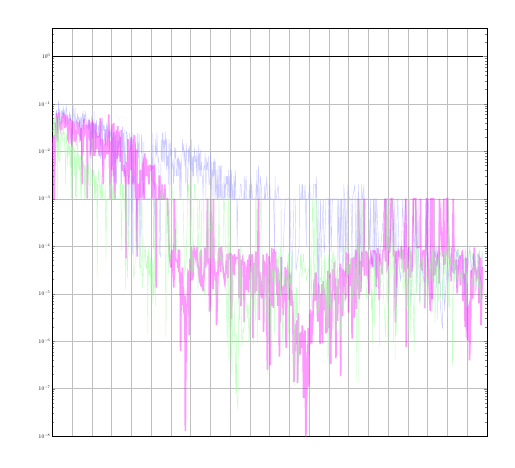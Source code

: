 % This file was created by matlab2tikz v0.3.3.
% Copyright (c) 2008--2013, Nico Schlmer <nico.schloemer@gmail.com>
% All rights reserved.
% 
% The latest updates can be retrieved from
%   http://www.mathworks.com/matlabcentral/fileexchange/22022-matlab2tikz
% where you can also make suggestions and rate matlab2tikz.
% 
% 
% 

% defining custom colors
\definecolor{mycolor1}{rgb}{1,0,1}

\begin{tikzpicture}[scale=0.2]

\begin{axis}[%
width=10.867in,
height=10.206in,
scale only axis,
xmin=0,
xmax=1100,
xmajorgrids,
xmajorticks=false,
ymode=log,
ymin=1e-08,
ymax=4,
% yminorticks=true,
ymajorgrids,
% yminorgrids,
% title={$\text{N = 33}^\text{2}\text{ , p = 1}$}
]
\addplot [
color=black,
solid,thick,
forget plot
]
table[row sep=crcr]{
1 1.0\\
2 1.0\\
3 1.0\\
4 1\\
5 1.0\\
6 1\\
7 1\\
8 1\\
9 1\\
10 1\\
11 1.0\\
12 1.0\\
13 1.0\\
14 1.0\\
15 1.0\\
16 1\\
17 1.0\\
18 1\\
19 1\\
20 1\\
21 1\\
22 1.0\\
23 1\\
24 1\\
25 1.0\\
26 1.0\\
27 1\\
28 1\\
29 1.0\\
30 1\\
31 1.0\\
32 1.0\\
33 1.0\\
34 1\\
35 1\\
36 1.0\\
37 1.0\\
38 1.0\\
39 1.0\\
40 1.0\\
41 1\\
42 1.0\\
43 1.0\\
44 1\\
45 1\\
46 1.0\\
47 1.0\\
48 1\\
49 1\\
50 1.0\\
51 1.0\\
52 1.0\\
53 1\\
54 1\\
55 1.0\\
56 1.0\\
57 1\\
58 1\\
59 1\\
60 1.0\\
61 1.0\\
62 1\\
63 1.0\\
64 1.0\\
65 1\\
66 1.0\\
67 1\\
68 1.0\\
69 1\\
70 1.0\\
71 1.0\\
72 1.0\\
73 1.0\\
74 1\\
75 1\\
76 1.0\\
77 1\\
78 1\\
79 1\\
80 1.0\\
81 1\\
82 1\\
83 1\\
84 1\\
85 1.0\\
86 1.0\\
87 1\\
88 1.0\\
89 1.0\\
90 1.0\\
91 1\\
92 1.0\\
93 1.0\\
94 1\\
95 1.0\\
96 1\\
97 1\\
98 1\\
99 1.0\\
100 1\\
101 1.0\\
102 1\\
103 1.0\\
104 1.0\\
105 1\\
106 1.0\\
107 1.0\\
108 1\\
109 1.0\\
110 1.0\\
111 1.0\\
112 1.0\\
113 1.0\\
114 1.0\\
115 1.0\\
116 1.0\\
117 1\\
118 1.0\\
119 1.0\\
120 1.0\\
121 1\\
122 1\\
123 1\\
124 1.0\\
125 1.0\\
126 1.0\\
127 1.0\\
128 1.0\\
129 1\\
130 1.0\\
131 1.0\\
132 1.0\\
133 1.0\\
134 1.0\\
135 1.0\\
136 1.0\\
137 1\\
138 1.0\\
139 1\\
140 1.0\\
141 1\\
142 1.0\\
143 1.0\\
144 1.0\\
145 1.0\\
146 1\\
147 1.0\\
148 1.0\\
149 1.0\\
150 1.0\\
151 1\\
152 1.0\\
153 1.0\\
154 1\\
155 1.0\\
156 1.0\\
157 1\\
158 1.0\\
159 1.0\\
160 1\\
161 1.0\\
162 1.0\\
163 1\\
164 1.0\\
165 1.0\\
166 1.0\\
167 1.0\\
168 1.0\\
169 1.0\\
170 1.0\\
171 1.0\\
172 1\\
173 1.0\\
174 1.0\\
175 1\\
176 1\\
177 1.0\\
178 1.0\\
179 1\\
180 1.0\\
181 1.0\\
182 1\\
183 1.0\\
184 1.0\\
185 1.0\\
186 1.0\\
187 1.0\\
188 1\\
189 1\\
190 1.0\\
191 1.0\\
192 1\\
193 1\\
194 1\\
195 1.0\\
196 1\\
197 1.0\\
198 1\\
199 1\\
200 1\\
201 1.0\\
202 1\\
203 1.0\\
204 1\\
205 1\\
206 1.0\\
207 1\\
208 1.0\\
209 1.0\\
210 1.0\\
211 1.0\\
212 1.0\\
213 1\\
214 1.0\\
215 1.0\\
216 1\\
217 1\\
218 1.0\\
219 1.0\\
220 1.0\\
221 1.0\\
222 1.0\\
223 1.0\\
224 1.0\\
225 1.0\\
226 1.0\\
227 1.0\\
228 1\\
229 1.0\\
230 1.0\\
231 1.0\\
232 1.0\\
233 1.0\\
234 1.0\\
235 1.0\\
236 1.0\\
237 1.0\\
238 1\\
239 1.0\\
240 1.0\\
241 1\\
242 1.0\\
243 1.0\\
244 1\\
245 1.0\\
246 1\\
247 1.0\\
248 1\\
249 1.0\\
250 1\\
251 1\\
252 1.0\\
253 1.0\\
254 1.0\\
255 1.0\\
256 1.0\\
257 1\\
258 1\\
259 1.0\\
260 1.0\\
261 1.0\\
262 1.0\\
263 1.0\\
264 1.0\\
265 1\\
266 1.0\\
267 1.0\\
268 1.0\\
269 1\\
270 1.0\\
271 1\\
272 1.0\\
273 1.0\\
274 1\\
275 1.0\\
276 1.0\\
277 1.0\\
278 1.0\\
279 1.0\\
280 1.0\\
281 1.0\\
282 1\\
283 1\\
284 1.0\\
285 1.0\\
286 1.0\\
287 1.0\\
288 1\\
289 1.0\\
290 1.0\\
291 1.0\\
292 1.0\\
293 1.0\\
294 1.0\\
295 1.0\\
296 1.0\\
297 1.0\\
298 1.0\\
299 1.0\\
300 1\\
301 1.0\\
302 1\\
303 1.0\\
304 1\\
305 1.0\\
306 1.0\\
307 1\\
308 1.0\\
309 1\\
310 1\\
311 1.0\\
312 1\\
313 1\\
314 1\\
315 1.0\\
316 1.0\\
317 1.0\\
318 1.0\\
319 1.0\\
320 1.0\\
321 1.0\\
322 1.0\\
323 1.0\\
324 1.0\\
325 1\\
326 1\\
327 1.0\\
328 1.0\\
329 1.0\\
330 1\\
331 1.0\\
332 1.0\\
333 1.0\\
334 1.0\\
335 1.0\\
336 1.0\\
337 1.0\\
338 1\\
339 1.0\\
340 1.0\\
341 1.0\\
342 1.0\\
343 1.0\\
344 1.0\\
345 1\\
346 1.0\\
347 1.0\\
348 1\\
349 1.0\\
350 1.0\\
351 1\\
352 1.0\\
353 1.0\\
354 1.0\\
355 1.0\\
356 1.0\\
357 1.0\\
358 1.0\\
359 1.0\\
360 1\\
361 1.0\\
362 1.0\\
363 1.0\\
364 1.0\\
365 1.0\\
366 1.0\\
367 1.0\\
368 1\\
369 1.0\\
370 1\\
371 1.0\\
372 1\\
373 1\\
374 1.0\\
375 1\\
376 1.0\\
377 1.0\\
378 1\\
379 1.0\\
380 1.0\\
381 1.0\\
382 1\\
383 1\\
384 1.0\\
385 1.0\\
386 1.0\\
387 1.0\\
388 1.0\\
389 1.0\\
390 1\\
391 1\\
392 1.0\\
393 1.0\\
394 1.0\\
395 1.0\\
396 1\\
397 1.0\\
398 1.0\\
399 1.0\\
400 1\\
401 1\\
402 1.0\\
403 1\\
404 1.0\\
405 1\\
406 1.0\\
407 1.0\\
408 1.0\\
409 1.0\\
410 1\\
411 1.0\\
412 1\\
413 1.0\\
414 1.0\\
415 1.0\\
416 1.0\\
417 1.0\\
418 1.0\\
419 1\\
420 1\\
421 1\\
422 1.0\\
423 1.0\\
424 1.0\\
425 1.0\\
426 1.0\\
427 1.0\\
428 1.0\\
429 1\\
430 1.0\\
431 1.0\\
432 1.0\\
433 1.0\\
434 1\\
435 1.0\\
436 1.0\\
437 1.0\\
438 1\\
439 1.0\\
440 1.0\\
441 1.0\\
442 1.0\\
443 1.0\\
444 1\\
445 1\\
446 1.0\\
447 1\\
448 1\\
449 1\\
450 1.0\\
451 1.0\\
452 1.0\\
453 1.0\\
454 1.0\\
455 1.0\\
456 1.0\\
457 1.0\\
458 1\\
459 1.0\\
460 1.0\\
461 1\\
462 1\\
463 1\\
464 1.0\\
465 1\\
466 1.0\\
467 1\\
468 1.0\\
469 1\\
470 1\\
471 1.0\\
472 1.0\\
473 1\\
474 1.0\\
475 1.0\\
476 1.0\\
477 1.0\\
478 1.0\\
479 1\\
480 1.0\\
481 1\\
482 1\\
483 1.0\\
484 1\\
485 1.0\\
486 1.0\\
487 1.0\\
488 1.0\\
489 1\\
490 1.0\\
491 1\\
492 1\\
493 1.0\\
494 1.0\\
495 1.0\\
496 1.0\\
497 1.0\\
498 1\\
499 1.0\\
500 1\\
501 1\\
502 1.0\\
503 1\\
504 1\\
505 1.0\\
506 1\\
507 1.0\\
508 1.0\\
509 1.0\\
510 1.0\\
511 1\\
512 1.0\\
513 1.0\\
514 1\\
515 1\\
516 1\\
517 1.0\\
518 1.0\\
519 1.0\\
520 1.0\\
521 1.0\\
522 1.0\\
523 1.0\\
524 1.0\\
525 1.0\\
526 1\\
527 1\\
528 1.0\\
529 1\\
530 1.0\\
531 1.0\\
532 1.0\\
533 1.0\\
534 1.0\\
535 1\\
536 1\\
537 1.0\\
538 1.0\\
539 1.0\\
540 1.0\\
541 1\\
542 1.0\\
543 1.0\\
544 1.0\\
545 1.0\\
546 1\\
547 1.0\\
548 1.0\\
549 1.0\\
550 1.0\\
551 1.0\\
552 1.0\\
553 1\\
554 1\\
555 1.0\\
556 1\\
557 1.0\\
558 1.0\\
559 1.0\\
560 1.0\\
561 1\\
562 1.0\\
563 1\\
564 1.0\\
565 1.0\\
566 1.0\\
567 1\\
568 1.0\\
569 1.0\\
570 1.0\\
571 1\\
572 1.0\\
573 1\\
574 1.0\\
575 1.0\\
576 1.0\\
577 1.0\\
578 1.0\\
579 1\\
580 1.0\\
581 1\\
582 1\\
583 1.0\\
584 1.0\\
585 1.0\\
586 1\\
587 1.0\\
588 1.0\\
589 1.0\\
590 1.0\\
591 1.0\\
592 1\\
593 1.0\\
594 1.0\\
595 1.0\\
596 1\\
597 1.0\\
598 1.0\\
599 1.0\\
600 1.0\\
601 1.0\\
602 1.0\\
603 1.0\\
604 1.0\\
605 1.0\\
606 1.0\\
607 1.0\\
608 1.0\\
609 1\\
610 1.0\\
611 1.0\\
612 1\\
613 1.0\\
614 1.0\\
615 1.0\\
616 1.0\\
617 1.0\\
618 1\\
619 1.0\\
620 1.0\\
621 1.0\\
622 1\\
623 1.0\\
624 1\\
625 1\\
626 1.0\\
627 1.0\\
628 1.0\\
629 1.0\\
630 1.0\\
631 1.0\\
632 1\\
633 1.0\\
634 1.0\\
635 1.0\\
636 1\\
637 1.0\\
638 1.0\\
639 1.0\\
640 1\\
641 1.0\\
642 1.0\\
643 1\\
644 1.0\\
645 1.0\\
646 1\\
647 1.0\\
648 1.0\\
649 1.0\\
650 1.0\\
651 1\\
652 1\\
653 1.0\\
654 1.0\\
655 1.0\\
656 1.0\\
657 1.0\\
658 1.0\\
659 1.0\\
660 1\\
661 1\\
662 1.0\\
663 1\\
664 1.0\\
665 1\\
666 1.0\\
667 1.0\\
668 1.0\\
669 1\\
670 1\\
671 1.0\\
672 1.0\\
673 1.0\\
674 1.0\\
675 1.0\\
676 1.0\\
677 1.0\\
678 1.0\\
679 1.0\\
680 1\\
681 1.0\\
682 1\\
683 1.0\\
684 1.0\\
685 1\\
686 1\\
687 1.0\\
688 1.0\\
689 1.0\\
690 1.0\\
691 1.0\\
692 1.0\\
693 1.0\\
694 1.0\\
695 1\\
696 1\\
697 1\\
698 1.0\\
699 1.0\\
700 1.0\\
701 1\\
702 1.0\\
703 1\\
704 1.0\\
705 1\\
706 1\\
707 1.0\\
708 1.0\\
709 1.0\\
710 1.0\\
711 1\\
712 1.0\\
713 1\\
714 1.0\\
715 1.0\\
716 1.0\\
717 1\\
718 1.0\\
719 1.0\\
720 1.0\\
721 1.0\\
722 1.0\\
723 1\\
724 1.0\\
725 1\\
726 1\\
727 1.0\\
728 1.0\\
729 1.0\\
730 1.0\\
731 1.0\\
732 1.0\\
733 1\\
734 1.0\\
735 1.0\\
736 1.0\\
737 1.0\\
738 1.0\\
739 1.0\\
740 1\\
741 1.0\\
742 1.0\\
743 1.0\\
744 1\\
745 1\\
746 1.0\\
747 1.0\\
748 1\\
749 1\\
750 1.0\\
751 1.0\\
752 1\\
753 1.0\\
754 1.0\\
755 1.0\\
756 1.0\\
757 1.0\\
758 1.0\\
759 1.0\\
760 1.0\\
761 1.0\\
762 1.0\\
763 1\\
764 1.0\\
765 1.0\\
766 1.0\\
767 1.0\\
768 1.0\\
769 1.0\\
770 1\\
771 1.0\\
772 1.0\\
773 1.0\\
774 1.0\\
775 1\\
776 1.0\\
777 1.0\\
778 1\\
779 1.0\\
780 1\\
781 1.0\\
782 1.0\\
783 1\\
784 1.0\\
785 1.0\\
786 1.0\\
787 1.0\\
788 1.0\\
789 1\\
790 1\\
791 1.0\\
792 1.0\\
793 1.0\\
794 1.0\\
795 1.0\\
796 1.0\\
797 1.0\\
798 1.0\\
799 1.0\\
800 1.0\\
801 1.0\\
802 1.0\\
803 1.0\\
804 1.0\\
805 1.0\\
806 1\\
807 1.0\\
808 1.0\\
809 1\\
810 1.0\\
811 1.0\\
812 1.0\\
813 1.0\\
814 1.0\\
815 1.0\\
816 1.0\\
817 1.0\\
818 1.0\\
819 1.0\\
820 1.0\\
821 1.0\\
822 1.0\\
823 1.0\\
824 1.0\\
825 1.0\\
826 1.0\\
827 1.0\\
828 1.0\\
829 1.0\\
830 1.0\\
831 1.0\\
832 1.0\\
833 1.0\\
834 1\\
835 1.0\\
836 1\\
837 1.0\\
838 1.0\\
839 1.0\\
840 1.0\\
841 1.0\\
842 1\\
843 1.0\\
844 1.0\\
845 1\\
846 1\\
847 1.0\\
848 1.0\\
849 1.0\\
850 1.0\\
851 1\\
852 1.0\\
853 1\\
854 1.0\\
855 1.0\\
856 1.0\\
857 1.0\\
858 1.0\\
859 1.0\\
860 1.0\\
861 1.0\\
862 1.0\\
863 1\\
864 1.0\\
865 1.0\\
866 1.0\\
867 1.0\\
868 1\\
869 1\\
870 1.0\\
871 1.0\\
872 1.0\\
873 1\\
874 1.0\\
875 1.0\\
876 1.0\\
877 1.0\\
878 1\\
879 1.0\\
880 1\\
881 1.0\\
882 1\\
883 1.0\\
884 1.0\\
885 1.0\\
886 1.0\\
887 1.0\\
888 1.0\\
889 1.0\\
890 1.0\\
891 1.0\\
892 1.0\\
893 1.0\\
894 1.0\\
895 1.0\\
896 1.0\\
897 1.0\\
898 1.0\\
899 1.0\\
900 1.0\\
901 1\\
902 1.0\\
903 1.0\\
904 1.0\\
905 1.0\\
906 1.0\\
907 1.0\\
908 1.0\\
909 1\\
910 1.0\\
911 1.0\\
912 1\\
913 1.0\\
914 1.0\\
915 1\\
916 1.0\\
917 1\\
918 1\\
919 1.0\\
920 1.0\\
921 1.0\\
922 1.0\\
923 1.0\\
924 1.0\\
925 1\\
926 1.0\\
927 1.0\\
928 1.0\\
929 1.0\\
930 1.0\\
931 1.0\\
932 1.0\\
933 1.0\\
934 1.0\\
935 1.0\\
936 1.0\\
937 1.0\\
938 1\\
939 1.0\\
940 1.0\\
941 1.0\\
942 1.0\\
943 1.0\\
944 1.0\\
945 1.0\\
946 1.0\\
947 1\\
948 1.0\\
949 1.0\\
950 1\\
951 1.0\\
952 1.0\\
953 1.0\\
954 1.0\\
955 1.0\\
956 1.0\\
957 1.0\\
958 1.0\\
959 1.0\\
960 1\\
961 1.0\\
962 1.0\\
963 1.0\\
964 1\\
965 1.0\\
966 1.0\\
967 1\\
968 1.0\\
969 1.0\\
970 1\\
971 1.0\\
972 1.0\\
973 1.0\\
974 1.0\\
975 1.0\\
976 1.0\\
977 1.0\\
978 1\\
979 1.0\\
980 1.0\\
981 1.0\\
982 1\\
983 1.0\\
984 1.0\\
985 1.0\\
986 1.0\\
987 1\\
988 1.0\\
989 1.0\\
990 1\\
991 1.0\\
992 1.0\\
993 1.0\\
994 1.0\\
995 1.0\\
996 1.0\\
997 1.0\\
998 1.0\\
999 1.0\\
1000 1.0\\
1001 1.0\\
1002 1.0\\
1003 1\\
1004 1.0\\
1005 1\\
1006 1\\
1007 1.0\\
1008 1\\
1009 1\\
1010 1\\
1011 1\\
1012 1.0\\
1013 1.0\\
1014 1\\
1015 1\\
1016 1.0\\
1017 1\\
1018 1.0\\
1019 1\\
1020 1\\
1021 1.0\\
1022 1.0\\
1023 1\\
1024 1\\
1025 1\\
1026 1.0\\
1027 1.0\\
1028 1.0\\
1029 1\\
1030 1\\
1031 1.0\\
1032 1\\
1033 1\\
1034 1\\
1035 1\\
1036 1.0\\
1037 1.0\\
1038 1.0\\
1039 1.0\\
1040 1.0\\
1041 1.0\\
1042 1\\
1043 1.0\\
1044 1.0\\
1045 1.0\\
1046 1\\
1047 1.0\\
1048 1.0\\
1049 1.0\\
1050 1.0\\
1051 1.0\\
1052 1.0\\
1053 1.0\\
1054 1.0\\
1055 1.0\\
1056 1.0\\
1057 1.0\\
1058 1\\
1059 1.0\\
1060 1.0\\
1061 1.0\\
1062 1.0\\
1063 1.0\\
1064 1.0\\
1065 1.0\\
1066 1.0\\
1067 1\\
1068 1.0\\
1069 1.0\\
1070 1\\
1071 1\\
1072 1.0\\
1073 1.0\\
1074 1.0\\
1075 1.0\\
1076 1.0\\
1077 1\\
1078 1.0\\
1079 1.0\\
1080 1.0\\
1081 1.0\\
1082 1\\
1083 1\\
1084 1.0\\
1085 1\\
1086 1\\
1087 1.0\\
1088 1\\
1089 1.0\\
};
\addplot [
color=blue!40,
opacity=0.5,
solid,thick,
forget plot
]
table[row sep=crcr]{
1 0.015\\
2 0.01\\
3 0.013\\
4 0.012\\
5 0.04\\
6 0.041\\
7 0.041\\
8 0.037\\
9 0.021\\
10 0.056\\
11 0.074\\
12 0.054\\
13 0.054\\
14 0.024\\
15 0.044\\
16 0.115\\
17 0.063\\
18 0.066\\
19 0.079\\
20 0.037\\
21 0.042\\
22 0.052\\
23 0.071\\
24 0.04\\
25 0.07\\
26 0.064\\
27 0.072\\
28 0.049\\
29 0.088\\
30 0.064\\
31 0.073\\
32 0.051\\
33 0.038\\
34 0.041\\
35 0.083\\
36 0.09\\
37 0.066\\
38 0.056\\
39 0.057\\
40 0.036\\
41 0.045\\
42 0.053\\
43 0.048\\
44 0.068\\
45 0.051\\
46 0.047\\
47 0.06\\
48 0.034\\
49 0.003\\
50 0.045\\
51 0.049\\
52 0.055\\
53 0.101\\
54 0.061\\
55 0.047\\
56 0.042\\
57 0.061\\
58 0.084\\
59 0.036\\
60 0.024\\
61 0.048\\
62 0.047\\
63 0.034\\
64 0.059\\
65 0.061\\
66 0.047\\
67 0.051\\
68 0.051\\
69 0.032\\
70 0.044\\
71 0.017\\
72 0.048\\
73 0.055\\
74 0.003\\
75 0.048\\
76 0.051\\
77 0.064\\
78 0.043\\
79 0.028\\
80 0.071\\
81 0.041\\
82 0.059\\
83 0.044\\
84 0.056\\
85 0.07\\
86 0.044\\
87 0.041\\
88 0.03\\
89 0.039\\
90 0.039\\
91 0.051\\
92 0.028\\
93 0.036\\
94 0.048\\
95 0.03\\
96 0.004\\
97 0.035\\
98 0.023\\
99 0.007\\
100 0.055\\
101 0.034\\
102 0.049\\
103 0.019\\
104 0.039\\
105 0.01\\
106 0.069\\
107 0.021\\
108 0.036\\
109 0.039\\
110 0.011\\
111 0.019\\
112 0.046\\
113 0.033\\
114 0.02\\
115 0.022\\
116 0.019\\
117 0.034\\
118 0.035\\
119 0.02\\
120 0.024\\
121 0.015\\
122 0.007\\
123 0.049\\
124 0.038\\
125 0.022\\
126 0.052\\
127 0.005\\
128 0.051\\
129 0.028\\
130 0.036\\
131 0.027\\
132 0.035\\
133 0.016\\
134 0.019\\
135 0.013\\
136 0.022\\
137 0.033\\
138 0.039\\
139 0.014\\
140 0.035\\
141 0.012\\
142 0.028\\
143 0.022\\
144 0.026\\
145 0.01\\
146 0.03\\
147 0.019\\
148 0.022\\
149 0.03\\
150 0.035\\
151 0.015\\
152 0.023\\
153 0.005\\
154 0.016\\
155 0.025\\
156 0.001\\
157 0.025\\
158 0.008\\
159 0.002\\
160 0.022\\
161 0.009\\
162 0.003\\
163 0.002\\
164 0.028\\
165 0.01\\
166 0.005\\
167 0.017\\
168 0.012\\
169 0.015\\
170 0.015\\
171 0.022\\
172 0.008\\
173 0.02\\
174 0.002\\
175 0.004\\
176 0.002\\
177 0.02\\
178 0.034\\
179 0.006\\
180 0.024\\
181 0.024\\
182 0.003\\
183 0.004\\
184 0.029\\
185 0.001\\
186 0.004\\
187 0.012\\
188 0.026\\
189 0.025\\
190 0.023\\
191 0.008\\
192 0.003\\
193 0.003\\
194 9.976e-05\\
195 0.01\\
196 0.024\\
197 0.012\\
198 0.011\\
199 0.019\\
200 0.001\\
201 0.0\\
202 0.003\\
203 6.906e-05\\
204 0.025\\
205 0.021\\
206 0.001\\
207 0.002\\
208 0.003\\
209 0.002\\
210 0.009\\
211 0.016\\
212 0.001\\
213 0.001\\
214 7.937e-05\\
215 0.001\\
216 0.024\\
217 0.018\\
218 0.007\\
219 0.008\\
220 0.023\\
221 0.011\\
222 3.689e-05\\
223 0.0\\
224 0.0\\
225 0.0\\
226 0.02\\
227 0.023\\
228 0.0\\
229 0.0\\
230 0.001\\
231 0.001\\
232 0.016\\
233 0.001\\
234 0.0\\
235 0.0\\
236 0.001\\
237 0.001\\
238 0.0\\
239 0.0\\
240 0.001\\
241 0.001\\
242 0.001\\
243 0.0\\
244 0.001\\
245 0.001\\
246 0.0\\
247 0.001\\
248 0.0\\
249 0.0\\
250 0.0\\
251 0.001\\
252 0.001\\
253 0.0\\
254 0.009\\
255 0.024\\
256 0.002\\
257 8.42e-05\\
258 0.0\\
259 0.001\\
260 0.005\\
261 0.018\\
262 0.01\\
263 0.012\\
264 0.008\\
265 0.025\\
266 0.015\\
267 0.01\\
268 0.006\\
269 0.007\\
270 0.006\\
271 0.0\\
272 6.911e-05\\
273 0.0\\
274 6.078e-05\\
275 0.003\\
276 0.018\\
277 0.012\\
278 0.006\\
279 0.024\\
280 0.023\\
281 0.006\\
282 0.017\\
283 0.012\\
284 0.017\\
285 0.005\\
286 0.027\\
287 0.014\\
288 0.019\\
289 0.004\\
290 0.018\\
291 0.005\\
292 0.005\\
293 0.008\\
294 0.002\\
295 0.011\\
296 0.018\\
297 0.009\\
298 0.001\\
299 0.015\\
300 0.008\\
301 0.009\\
302 0.011\\
303 0.004\\
304 0.005\\
305 0.005\\
306 0.007\\
307 0.002\\
308 0.005\\
309 0.003\\
310 0.012\\
311 0.01\\
312 0.007\\
313 0.012\\
314 0.003\\
315 0.004\\
316 0.003\\
317 0.007\\
318 0.005\\
319 0.008\\
320 0.003\\
321 0.007\\
322 0.006\\
323 0.001\\
324 0.006\\
325 0.005\\
326 0.001\\
327 0.003\\
328 0.008\\
329 0.009\\
330 0.018\\
331 0.01\\
332 0.014\\
333 0.01\\
334 0.005\\
335 0.01\\
336 0.009\\
337 0.007\\
338 0.002\\
339 0.015\\
340 0.011\\
341 0.008\\
342 0.001\\
343 0.002\\
344 0.003\\
345 0.012\\
346 0.006\\
347 0.013\\
348 0.01\\
349 0.005\\
350 0.006\\
351 0.004\\
352 0.018\\
353 0.001\\
354 0.008\\
355 0.006\\
356 0.003\\
357 0.008\\
358 0.003\\
359 0.008\\
360 0.012\\
361 0.006\\
362 0.008\\
363 0.006\\
364 0.007\\
365 0.003\\
366 0.011\\
367 0.009\\
368 0.005\\
369 0.002\\
370 0.007\\
371 0.014\\
372 0.004\\
373 0.009\\
374 0.003\\
375 0.003\\
376 0.011\\
377 0.004\\
378 0.006\\
379 0.003\\
380 0.003\\
381 0.002\\
382 0.001\\
383 0.004\\
384 0.005\\
385 0.004\\
386 0.005\\
387 0.009\\
388 0.006\\
389 0.001\\
390 0.007\\
391 0.004\\
392 0.005\\
393 0.006\\
394 0.004\\
395 0.008\\
396 0.003\\
397 0.002\\
398 0.0\\
399 0.002\\
400 0.006\\
401 0.01\\
402 0.003\\
403 0.001\\
404 0.006\\
405 0.003\\
406 0.004\\
407 0.001\\
408 0.006\\
409 0.003\\
410 0.007\\
411 0.006\\
412 0.001\\
413 0.006\\
414 0.002\\
415 0.001\\
416 0.002\\
417 0.004\\
418 0.001\\
419 0.001\\
420 0.005\\
421 0.001\\
422 0.002\\
423 0.001\\
424 0.005\\
425 0.004\\
426 0.001\\
427 0.005\\
428 0.005\\
429 0.001\\
430 0.002\\
431 0.001\\
432 0.0\\
433 0.0\\
434 0.001\\
435 0.003\\
436 0.001\\
437 0.002\\
438 0.001\\
439 0.002\\
440 0.003\\
441 0.002\\
442 0.003\\
443 0.001\\
444 0.003\\
445 0.002\\
446 0.004\\
447 0.001\\
448 0.001\\
449 0.003\\
450 0.001\\
451 0.004\\
452 0.001\\
453 0.002\\
454 0.004\\
455 0.001\\
456 0.002\\
457 0.001\\
458 0.0\\
459 0.001\\
460 0.003\\
461 0.001\\
462 0.001\\
463 0.004\\
464 0.003\\
465 0.001\\
466 0.001\\
467 0.001\\
468 9.595e-05\\
469 0.0\\
470 0.001\\
471 0.001\\
472 0.001\\
473 0.0\\
474 0.001\\
475 0.001\\
476 0.002\\
477 0.002\\
478 0.002\\
479 0.0\\
480 0.001\\
481 0.001\\
482 0.001\\
483 0.001\\
484 0.001\\
485 0.001\\
486 0.003\\
487 0.001\\
488 0.001\\
489 0.002\\
490 0.0\\
491 0.003\\
492 0.001\\
493 0.001\\
494 0.001\\
495 0.0\\
496 0.001\\
497 0.001\\
498 0.001\\
499 0.002\\
500 0.001\\
501 0.001\\
502 0.001\\
503 0.003\\
504 0.001\\
505 0.002\\
506 0.0\\
507 0.001\\
508 0.0\\
509 0.0\\
510 0.001\\
511 0.001\\
512 0.0\\
513 0.001\\
514 0.001\\
515 0.001\\
516 0.002\\
517 0.001\\
518 0.004\\
519 0.0\\
520 0.001\\
521 0.001\\
522 0.005\\
523 0.003\\
524 0.001\\
525 0.0\\
526 0.001\\
527 0.003\\
528 0.002\\
529 0.002\\
530 0.001\\
531 0.0\\
532 0.0\\
533 0.001\\
534 0.001\\
535 0.001\\
536 0.001\\
537 0.001\\
538 0.002\\
539 0.001\\
540 0.001\\
541 0.0\\
542 0.002\\
543 0.003\\
544 0.0\\
545 0.001\\
546 0.0\\
547 0.0\\
548 0.0\\
549 0.001\\
550 0.002\\
551 0.002\\
552 0.001\\
553 0.001\\
554 0.001\\
555 0.001\\
556 0.001\\
557 0.0\\
558 0.001\\
559 0.001\\
560 0.001\\
561 0.0\\
562 0.0\\
563 7.401e-05\\
564 0.003\\
565 0.001\\
566 0.001\\
567 0.001\\
568 0.0\\
569 0.0\\
570 0.0\\
571 0.0\\
572 0.002\\
573 0.001\\
574 0.0\\
575 0.001\\
576 0.0\\
577 0.001\\
578 0.001\\
579 0.001\\
580 1.134e-05\\
581 0.0\\
582 0.0\\
583 0.0\\
584 0.0\\
585 0.0\\
586 0.0\\
587 0.0\\
588 0.0\\
589 0.0\\
590 0.001\\
591 0.001\\
592 0.001\\
593 0.0\\
594 0.0\\
595 0.0\\
596 0.001\\
597 0.001\\
598 0.001\\
599 0.0\\
600 0.001\\
601 0.0\\
602 0.001\\
603 0.0\\
604 0.0\\
605 0.0\\
606 1.001e-05\\
607 0.0\\
608 0.0\\
609 0.0\\
610 0.0\\
611 0.0\\
612 0.001\\
613 0.0\\
614 0.001\\
615 0.001\\
616 0.0\\
617 2.983e-05\\
618 0.0\\
619 0.0\\
620 0.0\\
621 0.0\\
622 0.0\\
623 0.0\\
624 0.0\\
625 9.886e-05\\
626 0.002\\
627 0.0\\
628 0.001\\
629 0.001\\
630 0.001\\
631 0.001\\
632 0.002\\
633 0.001\\
634 0.002\\
635 0.001\\
636 0.001\\
637 0.0\\
638 0.001\\
639 0.0\\
640 0.002\\
641 0.001\\
642 0.0\\
643 9.712e-05\\
644 0.001\\
645 0.0\\
646 0.0\\
647 0.001\\
648 0.001\\
649 0.0\\
650 0.0\\
651 0.0\\
652 0.002\\
653 0.001\\
654 0.001\\
655 0.0\\
656 0.0\\
657 0.001\\
658 0.0\\
659 0.001\\
660 0.001\\
661 0.0\\
662 0.002\\
663 0.002\\
664 0.0\\
665 0.002\\
666 0.002\\
667 0.001\\
668 0.003\\
669 0.002\\
670 0.0\\
671 2.754e-05\\
672 8.185e-05\\
673 0.001\\
674 7.648e-06\\
675 2.827e-05\\
676 8.371e-05\\
677 0.0\\
678 0.0\\
679 0.001\\
680 5.788e-05\\
681 0.0\\
682 0.0\\
683 0.0\\
684 0.0\\
685 0.0\\
686 0.001\\
687 0.0\\
688 7.229e-05\\
689 7.386e-05\\
690 0.0\\
691 0.0\\
692 0.0\\
693 0.001\\
694 0.001\\
695 0.0\\
696 0.0\\
697 0.0\\
698 0.001\\
699 0.001\\
700 0.0\\
701 4.949e-05\\
702 0.001\\
703 0.001\\
704 0.001\\
705 0.0\\
706 7.571e-05\\
707 0.0\\
708 0.0\\
709 0.001\\
710 0.0\\
711 0.0\\
712 0.0\\
713 0.0\\
714 0.0\\
715 0.0\\
716 0.001\\
717 0.0\\
718 0.0\\
719 0.0\\
720 0.0\\
721 0.0\\
722 0.001\\
723 2.802e-05\\
724 0.0\\
725 0.001\\
726 0.0\\
727 0.0\\
728 2.867e-05\\
729 0.001\\
730 0.0\\
731 7.3e-05\\
732 0.001\\
733 0.001\\
734 0.0\\
735 4.511e-05\\
736 0.0\\
737 9.528e-06\\
738 0.002\\
739 0.0\\
740 0.001\\
741 0.0\\
742 2.266e-05\\
743 0.001\\
744 0.0\\
745 0.0\\
746 7.25e-05\\
747 8.319e-05\\
748 0.002\\
749 0.0\\
750 0.0\\
751 0.0\\
752 0.001\\
753 0.001\\
754 0.0\\
755 0.001\\
756 0.001\\
757 0.0\\
758 0.0\\
759 5.29e-05\\
760 0.001\\
761 0.0\\
762 0.0\\
763 0.0\\
764 0.0\\
765 0.0\\
766 0.002\\
767 0.0\\
768 0.0\\
769 3.407e-05\\
770 0.0\\
771 0.0\\
772 0.001\\
773 0.0\\
774 0.001\\
775 0.002\\
776 0.0\\
777 0.0\\
778 2.457e-05\\
779 0.001\\
780 0.0\\
781 0.0\\
782 1.842e-05\\
783 0.002\\
784 0.0\\
785 0.001\\
786 0.001\\
787 0.0\\
788 0.0\\
789 0.002\\
790 8.769e-05\\
791 0.0\\
792 0.0\\
793 0.001\\
794 0.001\\
795 0.001\\
796 0.0\\
797 0.0\\
798 0.001\\
799 0.0\\
800 0.001\\
801 0.001\\
802 0.0\\
803 8.107e-05\\
804 0.0\\
805 0.0\\
806 0.001\\
807 3.322e-05\\
808 0.0\\
809 8.154e-05\\
810 3.577e-05\\
811 4.175e-05\\
812 0.0\\
813 0.001\\
814 0.001\\
815 2.693e-05\\
816 0.0\\
817 0.001\\
818 0.001\\
819 0.0\\
820 9.333e-06\\
821 0.001\\
822 0.0\\
823 0.0\\
824 0.0\\
825 0.0\\
826 0.0\\
827 0.0\\
828 4.398e-05\\
829 0.0\\
830 0.0\\
831 0.0\\
832 0.0\\
833 0.0\\
834 0.0\\
835 0.0\\
836 0.0\\
837 0.0\\
838 0.0\\
839 0.0\\
840 0.0\\
841 0.0\\
842 0.001\\
843 0.001\\
844 8.606e-05\\
845 9.947e-05\\
846 0.001\\
847 0.0\\
848 0.001\\
849 0.0\\
850 0.0\\
851 0.0\\
852 0.0\\
853 0.001\\
854 0.0\\
855 0.0\\
856 0.0\\
857 7.868e-05\\
858 0.001\\
859 0.0\\
860 0.001\\
861 0.001\\
862 0.0\\
863 0.0\\
864 0.0\\
865 0.0\\
866 9.863e-05\\
867 0.001\\
868 0.0\\
869 0.0\\
870 0.0\\
871 5.206e-06\\
872 0.0\\
873 0.001\\
874 0.001\\
875 0.001\\
876 0.0\\
877 5.874e-05\\
878 3.806e-05\\
879 0.0\\
880 0.0\\
881 0.0\\
882 1.826e-05\\
883 3.677e-05\\
884 0.0\\
885 0.0\\
886 0.0\\
887 0.001\\
888 0.0\\
889 0.0\\
890 0.0\\
891 5.585e-05\\
892 0.0\\
893 0.0\\
894 0.001\\
895 0.001\\
896 0.0\\
897 0.0\\
898 0.0\\
899 6.688e-05\\
900 0.0\\
901 0.0\\
902 9.494e-05\\
903 4.605e-05\\
904 0.0\\
905 0.0\\
906 0.0\\
907 0.0\\
908 5.459e-06\\
909 0.0\\
910 2.101e-05\\
911 2.558e-05\\
912 0.0\\
913 8.364e-05\\
914 0.001\\
915 0.0\\
916 0.0\\
917 0.0\\
918 4.749e-05\\
919 0.0\\
920 0.001\\
921 0.0\\
922 0.0\\
923 1.064e-05\\
924 9.885e-05\\
925 0.0\\
926 0.001\\
927 9.765e-05\\
928 0.0\\
929 0.0\\
930 6.552e-06\\
931 7.665e-06\\
932 0.0\\
933 5.484e-05\\
934 0.0\\
935 0.0\\
936 0.0\\
937 0.0\\
938 0.0\\
939 0.0\\
940 0.0\\
941 1.76e-05\\
942 0.0\\
943 0.0\\
944 0.0\\
945 2.398e-05\\
946 0.0\\
947 0.001\\
948 0.0\\
949 0.0\\
950 3.197e-06\\
951 7.822e-05\\
952 0.001\\
953 0.0\\
954 0.0\\
955 0.0\\
956 0.0\\
957 0.0\\
958 6.455e-05\\
959 0.0\\
960 0.0\\
961 4.092e-06\\
962 0.0\\
963 0.0\\
964 0.0\\
965 0.0\\
966 0.0\\
967 0.0\\
968 7.859e-05\\
969 0.0\\
970 5.692e-05\\
971 0.0\\
972 9.612e-05\\
973 1.29e-05\\
974 0.0\\
975 7.824e-05\\
976 0.0\\
977 0.0\\
978 5.458e-05\\
979 3.342e-05\\
980 0.0\\
981 9.272e-05\\
982 0.0\\
983 4.74e-06\\
984 0.0\\
985 0.0\\
986 2.371e-06\\
987 0.0\\
988 1.827e-06\\
989 2.55e-05\\
990 6.507e-05\\
991 4.158e-05\\
992 0.0\\
993 4.39e-06\\
994 0.0\\
995 0.0\\
996 0.0\\
997 0.0\\
998 0.0\\
999 0.0\\
1000 4.941e-05\\
1001 0.0\\
1002 0.0\\
1003 0.0\\
1004 1.752e-05\\
1005 4.248e-05\\
1006 0.0\\
1007 0.0\\
1008 0.0\\
1009 5.266e-05\\
1010 6.765e-05\\
1011 3.065e-05\\
1012 4.259e-05\\
1013 2.768e-05\\
1014 0.0\\
1015 0.0\\
1016 0.0\\
1017 7.206e-05\\
1018 0.0\\
1019 8.787e-05\\
1020 0.0\\
1021 0.0\\
1022 0.0\\
1023 7.486e-05\\
1024 1.082e-05\\
1025 8.461e-05\\
1026 5.917e-05\\
1027 8.728e-05\\
1028 0.0\\
1029 2.787e-05\\
1030 0.0\\
1031 4.562e-05\\
1032 0.0\\
1033 0.0\\
1034 6.148e-05\\
1035 6.229e-05\\
1036 0.0\\
1037 7.186e-05\\
1038 0.0\\
1039 0.0\\
1040 2.037e-05\\
1041 6.638e-05\\
1042 1.211e-05\\
1043 9.58e-06\\
1044 0.0\\
1045 9.059e-05\\
1046 6.554e-05\\
1047 1.233e-06\\
1048 0.0\\
1049 0.0\\
1050 8.675e-05\\
1051 9.395e-05\\
1052 3.439e-05\\
1053 0.0\\
1054 0.0\\
1055 0.0\\
1056 0.0\\
1057 9.744e-05\\
1058 0.0\\
1059 4.59e-05\\
1060 0.0\\
1061 0.0\\
1062 2.151e-05\\
1063 5.324e-05\\
1064 6.184e-05\\
1065 7.228e-05\\
1066 3.742e-05\\
1067 6.623e-05\\
1068 0.0\\
1069 2.849e-05\\
1070 6.679e-05\\
1071 1.307e-05\\
1072 1.058e-05\\
1073 1.241e-05\\
1074 0.0\\
1075 0.0\\
1076 0.0\\
1077 7.155e-05\\
1078 6.081e-05\\
1079 6.477e-05\\
1080 1.561e-05\\
1081 8.089e-05\\
1082 0.0\\
1083 2.101e-05\\
1084 2.287e-05\\
1085 6.44e-06\\
1086 1.15e-05\\
1087 5.124e-05\\
1088 7.029e-05\\
1089 3.261e-05\\
};
\addplot [
color=mycolor1,
opacity=0.4,
solid,thick,
line width=3.0pt,
forget plot
]
table[row sep=crcr]{
1 0.007\\
2 0.02\\
3 0.013\\
4 0.001\\
5 0.001\\
6 0.022\\
7 0.005\\
8 0.018\\
9 0.019\\
10 0.023\\
11 0.064\\
12 0.02\\
13 0.054\\
14 0.016\\
15 0.032\\
16 0.041\\
17 0.065\\
18 0.036\\
19 0.037\\
20 0.032\\
21 0.041\\
22 0.028\\
23 0.037\\
24 0.028\\
25 0.044\\
26 0.042\\
27 0.043\\
28 0.065\\
29 0.053\\
30 0.044\\
31 0.032\\
32 0.032\\
33 0.034\\
34 0.06\\
35 0.033\\
36 0.053\\
37 0.053\\
38 0.032\\
39 0.049\\
40 0.018\\
41 0.017\\
42 0.024\\
43 0.035\\
44 0.043\\
45 0.049\\
46 0.027\\
47 0.045\\
48 0.016\\
49 0.015\\
50 0.023\\
51 0.023\\
52 0.027\\
53 0.044\\
54 0.032\\
55 0.04\\
56 0.016\\
57 0.024\\
58 0.025\\
59 0.02\\
60 0.018\\
61 0.024\\
62 0.025\\
63 0.027\\
64 0.04\\
65 0.039\\
66 0.023\\
67 0.033\\
68 0.036\\
69 0.024\\
70 0.025\\
71 0.018\\
72 0.019\\
73 0.027\\
74 0.031\\
75 0.022\\
76 0.002\\
77 0.036\\
78 0.01\\
79 0.045\\
80 0.034\\
81 0.048\\
82 0.026\\
83 0.029\\
84 0.035\\
85 0.035\\
86 0.026\\
87 0.023\\
88 0.035\\
89 0.001\\
90 0.036\\
91 0.025\\
92 0.029\\
93 0.027\\
94 0.045\\
95 0.017\\
96 0.039\\
97 0.01\\
98 0.011\\
99 0.04\\
100 0.019\\
101 0.028\\
102 0.038\\
103 0.035\\
104 0.036\\
105 0.008\\
106 0.017\\
107 0.01\\
108 0.008\\
109 0.016\\
110 0.038\\
111 0.021\\
112 0.019\\
113 0.011\\
114 0.021\\
115 0.014\\
116 0.021\\
117 0.016\\
118 0.012\\
119 0.008\\
120 0.019\\
121 0.039\\
122 0.05\\
123 0.015\\
124 0.018\\
125 0.01\\
126 0.011\\
127 0.018\\
128 0.015\\
129 0.002\\
130 0.006\\
131 0.011\\
132 0.012\\
133 0.007\\
134 0.008\\
135 0.029\\
136 0.017\\
137 0.01\\
138 0.009\\
139 0.009\\
140 0.009\\
141 0.011\\
142 0.019\\
143 0.06\\
144 0.028\\
145 0.005\\
146 0.004\\
147 0.001\\
148 0.013\\
149 0.016\\
150 0.004\\
151 0.018\\
152 0.033\\
153 0.037\\
154 0.017\\
155 0.003\\
156 0.039\\
157 0.007\\
158 0.002\\
159 0.001\\
160 0.006\\
161 0.016\\
162 0.025\\
163 0.028\\
164 0.011\\
165 0.007\\
166 0.034\\
167 0.013\\
168 0.008\\
169 0.026\\
170 0.011\\
171 0.02\\
172 0.006\\
173 0.011\\
174 0.012\\
175 0.028\\
176 0.009\\
177 0.004\\
178 0.004\\
179 0.004\\
180 0.005\\
181 0.005\\
182 0.004\\
183 0.003\\
184 0.004\\
185 0.003\\
186 0.002\\
187 5.552e-05\\
188 0.006\\
189 0.003\\
190 0.005\\
191 0.004\\
192 0.018\\
193 0.005\\
194 0.002\\
195 0.011\\
196 0.004\\
197 0.006\\
198 0.004\\
199 0.006\\
200 0.02\\
201 0.005\\
202 0.014\\
203 0.005\\
204 0.002\\
205 0.003\\
206 0.018\\
207 0.009\\
208 0.022\\
209 0.014\\
210 0.002\\
211 0.001\\
212 0.011\\
213 0.002\\
214 0.011\\
215 6.023e-05\\
216 0.002\\
217 0.001\\
218 0.001\\
219 0.002\\
220 0.002\\
221 0.002\\
222 0.001\\
223 0.004\\
224 0.002\\
225 0.002\\
226 0.002\\
227 0.001\\
228 0.003\\
229 0.005\\
230 0.0\\
231 0.006\\
232 0.002\\
233 0.001\\
234 0.009\\
235 0.007\\
236 0.003\\
237 0.006\\
238 0.007\\
239 0.004\\
240 0.005\\
241 0.003\\
242 0.005\\
243 0.003\\
244 0.003\\
245 0.002\\
246 0.004\\
247 0.005\\
248 0.005\\
249 0.004\\
250 0.005\\
251 0.004\\
252 0.004\\
253 0.005\\
254 0.001\\
255 0.002\\
256 0.004\\
257 0.004\\
258 0.005\\
259 0.005\\
260 0.0\\
261 0.001\\
262 0.002\\
263 1.343e-05\\
264 0.001\\
265 0.0\\
266 0.001\\
267 0.001\\
268 0.001\\
269 0.001\\
270 0.001\\
271 0.003\\
272 0.003\\
273 0.001\\
274 0.001\\
275 0.0\\
276 0.001\\
277 0.001\\
278 0.002\\
279 0.001\\
280 0.001\\
281 0.001\\
282 0.0\\
283 0.001\\
284 0.0\\
285 0.002\\
286 0.001\\
287 0.001\\
288 0.0\\
289 0.0\\
290 0.0\\
291 0.0\\
292 0.001\\
293 0.0\\
294 0.0\\
295 0.0\\
296 7.558e-05\\
297 0.0\\
298 0.0\\
299 0.0\\
300 3.544e-05\\
301 0.0\\
302 0.0\\
303 8.324e-05\\
304 5.9e-05\\
305 3.928e-05\\
306 0.0\\
307 0.0\\
308 1.34e-05\\
309 0.001\\
310 0.0\\
311 0.0\\
312 6.511e-05\\
313 4.951e-05\\
314 0.0\\
315 0.0\\
316 0.0\\
317 4.933e-05\\
318 3.489e-05\\
319 6.203e-05\\
320 8.547e-05\\
321 2.795e-05\\
322 8.269e-05\\
323 1.705e-05\\
324 2.819e-05\\
325 6.235e-07\\
326 7.261e-06\\
327 9.095e-06\\
328 1.095e-05\\
329 2.356e-05\\
330 3.56e-05\\
331 5.82e-06\\
332 1.396e-05\\
333 4.382e-06\\
334 3.956e-06\\
335 7.386e-06\\
336 9.078e-06\\
337 1.291e-08\\
338 2.709e-07\\
339 5.221e-07\\
340 3.526e-06\\
341 5.295e-06\\
342 7.359e-06\\
343 1.535e-05\\
344 2.952e-05\\
345 2.859e-05\\
346 7.456e-06\\
347 1.356e-06\\
348 1.279e-05\\
349 5.53e-05\\
350 1.841e-05\\
351 2.633e-05\\
352 9.868e-05\\
353 7.905e-05\\
354 3.993e-05\\
355 1.921e-05\\
356 0.0\\
357 2.526e-05\\
358 7.641e-05\\
359 8.876e-05\\
360 0.0\\
361 7.488e-05\\
362 0.0\\
363 5.916e-05\\
364 7.578e-05\\
365 0.0\\
366 7.749e-05\\
367 9.489e-05\\
368 3.596e-05\\
369 4.098e-05\\
370 0.0\\
371 0.0\\
372 0.0\\
373 1.908e-05\\
374 1.992e-05\\
375 8.068e-05\\
376 1.447e-05\\
377 8.479e-05\\
378 1.357e-05\\
379 0.0\\
380 0.0\\
381 1.906e-05\\
382 1.124e-05\\
383 0.0\\
384 2.117e-05\\
385 0.0\\
386 0.0\\
387 9.37e-05\\
388 3.531e-05\\
389 0.0\\
390 4.949e-05\\
391 4.115e-05\\
392 0.0\\
393 0.001\\
394 5.649e-05\\
395 0.0\\
396 4.768e-05\\
397 4.934e-05\\
398 4.186e-06\\
399 0.0\\
400 7.09e-06\\
401 0.001\\
402 0.0\\
403 0.0\\
404 0.0\\
405 0.0\\
406 1.453e-05\\
407 1.26e-05\\
408 0.001\\
409 6.136e-05\\
410 0.0\\
411 0.0\\
412 0.0\\
413 1.878e-05\\
414 0.0\\
415 2.853e-05\\
416 2.172e-06\\
417 0.0\\
418 0.0\\
419 0.0\\
420 0.0\\
421 7.223e-05\\
422 0.0\\
423 9.321e-05\\
424 0.0\\
425 0.0\\
426 2.887e-05\\
427 6.666e-05\\
428 9.544e-05\\
429 0.0\\
430 6.48e-05\\
431 0.0\\
432 0.0\\
433 2.827e-05\\
434 0.0\\
435 0.0\\
436 0.0\\
437 1.679e-05\\
438 0.0\\
439 0.0\\
440 0.0\\
441 5.141e-05\\
442 2.607e-05\\
443 6.926e-05\\
444 3.928e-05\\
445 2.145e-05\\
446 0.0\\
447 6.352e-05\\
448 6.594e-05\\
449 6.888e-05\\
450 0.0\\
451 0.0\\
452 6.333e-05\\
453 0.0\\
454 2.894e-06\\
455 6.326e-05\\
456 6.161e-05\\
457 0.0\\
458 2.648e-05\\
459 5.755e-05\\
460 2.458e-05\\
461 6.784e-05\\
462 5.657e-05\\
463 0.0\\
464 4.894e-05\\
465 5.711e-05\\
466 5.763e-05\\
467 5.673e-05\\
468 0.0\\
469 0.0\\
470 5.575e-05\\
471 5.514e-05\\
472 8.761e-05\\
473 7.914e-06\\
474 6.822e-05\\
475 5.397e-05\\
476 1.699e-05\\
477 5.105e-05\\
478 5.489e-06\\
479 1.194e-05\\
480 4.095e-05\\
481 5.027e-05\\
482 5.502e-05\\
483 4.254e-05\\
484 0.0\\
485 4.405e-05\\
486 2.548e-06\\
487 4.651e-05\\
488 1.625e-05\\
489 0.0\\
490 2.507e-05\\
491 0.0\\
492 1.203e-05\\
493 3.728e-05\\
494 3.268e-05\\
495 5.223e-05\\
496 3.419e-05\\
497 1.05e-05\\
498 2.14e-05\\
499 6.682e-05\\
500 2.778e-05\\
501 4.199e-05\\
502 0.0\\
503 4.191e-05\\
504 2.844e-05\\
505 4.652e-05\\
506 6.817e-05\\
507 1.08e-05\\
508 1.155e-06\\
509 2.6e-05\\
510 2.244e-05\\
511 4.498e-05\\
512 1.915e-05\\
513 1.012e-05\\
514 2.875e-05\\
515 7.75e-05\\
516 0.0\\
517 1.133e-05\\
518 0.0\\
519 3.603e-05\\
520 3.725e-05\\
521 0.0\\
522 0.001\\
523 0.0\\
524 2.752e-06\\
525 2.854e-05\\
526 0.0\\
527 0.0\\
528 0.0\\
529 0.0\\
530 0.0\\
531 7.992e-06\\
532 1.477e-05\\
533 2.522e-05\\
534 6.67e-05\\
535 1.556e-06\\
536 1.56e-05\\
537 4.484e-05\\
538 0.0\\
539 4.077e-05\\
540 2.639e-05\\
541 3.954e-05\\
542 7.734e-06\\
543 7.027e-05\\
544 5.68e-07\\
545 2.493e-07\\
546 1.253e-05\\
547 1.875e-05\\
548 0.0\\
549 6.276e-05\\
550 3.846e-05\\
551 1.67e-05\\
552 3.082e-07\\
553 7.959e-06\\
554 0.0\\
555 3.91e-05\\
556 9.246e-05\\
557 5.528e-06\\
558 1.03e-05\\
559 9.411e-06\\
560 5.023e-06\\
561 8.729e-05\\
562 4.028e-05\\
563 3.433e-05\\
564 2.955e-05\\
565 7.705e-05\\
566 4.105e-05\\
567 0.0\\
568 2.193e-05\\
569 9.72e-06\\
570 2.265e-05\\
571 5.559e-06\\
572 3.536e-05\\
573 2.163e-05\\
574 1.161e-05\\
575 4.689e-07\\
576 5.4e-06\\
577 2.49e-06\\
578 9.956e-06\\
579 5.923e-05\\
580 1.307e-05\\
581 1.164e-05\\
582 1.415e-05\\
583 9.567e-06\\
584 5.925e-06\\
585 3.545e-06\\
586 1.354e-05\\
587 1.453e-05\\
588 6.997e-06\\
589 1.501e-05\\
590 3.599e-05\\
591 2.38e-05\\
592 7.246e-07\\
593 1.559e-06\\
594 2.515e-05\\
595 2.846e-05\\
596 3.226e-05\\
597 2.688e-05\\
598 1.915e-05\\
599 2.728e-05\\
600 7.317e-06\\
601 1.153e-05\\
602 1.964e-05\\
603 2.125e-05\\
604 5.612e-06\\
605 6.589e-06\\
606 1.199e-05\\
607 7.616e-06\\
608 5.242e-06\\
609 7.008e-06\\
610 5.417e-07\\
611 9.255e-07\\
612 1.386e-07\\
613 3.014e-07\\
614 1.767e-06\\
615 6.05e-07\\
616 2.303e-06\\
617 1.819e-06\\
618 1.403e-06\\
619 2.297e-06\\
620 2.778e-06\\
621 1.325e-07\\
622 3.862e-07\\
623 3.909e-06\\
624 4.835e-07\\
625 1.025e-06\\
626 5.538e-07\\
627 5.507e-07\\
628 1.467e-06\\
629 8.205e-07\\
630 1.591e-06\\
631 7.101e-07\\
632 1.104e-06\\
633 2.13e-06\\
634 1.704e-06\\
635 1.182e-06\\
636 6.335e-08\\
637 4.391e-07\\
638 6.839e-07\\
639 1.096e-07\\
640 1.68e-06\\
641 6.819e-08\\
642 8.666e-09\\
643 7.723e-08\\
644 7.152e-08\\
645 2.428e-07\\
646 5.84e-07\\
647 2.922e-07\\
648 1.905e-06\\
649 1.102e-07\\
650 9.376e-07\\
651 7.882e-07\\
652 3.575e-06\\
653 3.617e-06\\
654 4.582e-06\\
655 2.238e-06\\
656 8.903e-07\\
657 1.022e-06\\
658 2.658e-06\\
659 2.414e-06\\
660 3.438e-06\\
661 8.395e-06\\
662 9.831e-06\\
663 1.97e-05\\
664 6.883e-06\\
665 1.993e-05\\
666 2.768e-05\\
667 7.19e-06\\
668 2.788e-05\\
669 1.463e-05\\
670 9.859e-06\\
671 4.846e-06\\
672 2.564e-06\\
673 1.234e-05\\
674 6.168e-06\\
675 1.445e-05\\
676 1.388e-05\\
677 3.04e-06\\
678 8.642e-07\\
679 9.913e-06\\
680 6.717e-06\\
681 5.231e-06\\
682 1.379e-06\\
683 1.589e-05\\
684 9.076e-07\\
685 1.308e-05\\
686 1.843e-05\\
687 4.565e-06\\
688 1.213e-05\\
689 1.134e-05\\
690 4.448e-06\\
691 9.167e-06\\
692 8.864e-06\\
693 1.463e-06\\
694 6.585e-06\\
695 1.536e-06\\
696 1.746e-06\\
697 7.43e-06\\
698 3.034e-05\\
699 9.234e-06\\
700 1.883e-06\\
701 5.344e-06\\
702 2.236e-05\\
703 2.338e-05\\
704 6.423e-06\\
705 3.331e-07\\
706 8.847e-06\\
707 1.736e-06\\
708 7.297e-06\\
709 9.74e-06\\
710 3.263e-05\\
711 1.139e-05\\
712 1.369e-05\\
713 1.409e-05\\
714 4.537e-05\\
715 1.018e-05\\
716 7.225e-06\\
717 2.16e-05\\
718 4.403e-07\\
719 6.942e-06\\
720 9.285e-06\\
721 1.428e-05\\
722 2.664e-06\\
723 5.259e-06\\
724 2.048e-05\\
725 1.306e-05\\
726 1.994e-05\\
727 1.27e-05\\
728 2.799e-05\\
729 4.284e-05\\
730 1.819e-07\\
731 1.556e-05\\
732 3.533e-05\\
733 8.525e-06\\
734 1.33e-05\\
735 3.353e-06\\
736 3.196e-05\\
737 1.437e-05\\
738 1.454e-05\\
739 1.817e-05\\
740 2.969e-05\\
741 2.33e-05\\
742 8.276e-06\\
743 8.78e-06\\
744 5.253e-05\\
745 7.396e-05\\
746 3.161e-05\\
747 5.627e-05\\
748 6.889e-05\\
749 0.0\\
750 4.008e-06\\
751 2.037e-05\\
752 4.169e-05\\
753 2.544e-05\\
754 3.492e-05\\
755 1.438e-05\\
756 0.0\\
757 4.936e-05\\
758 5.552e-05\\
759 1.131e-06\\
760 3.691e-05\\
761 0.0\\
762 3.056e-05\\
763 5.946e-05\\
764 3.139e-06\\
765 0.0\\
766 0.0\\
767 0.0\\
768 8.421e-05\\
769 3.459e-05\\
770 4.806e-06\\
771 4.258e-05\\
772 7.316e-05\\
773 1.23e-05\\
774 0.0\\
775 0.001\\
776 1.234e-05\\
777 7.682e-06\\
778 4.272e-05\\
779 0.0\\
780 4.516e-05\\
781 1.076e-05\\
782 0.0\\
783 0.0\\
784 7.621e-05\\
785 0.0\\
786 0.0\\
787 3.664e-05\\
788 0.0\\
789 0.001\\
790 2.388e-05\\
791 2.923e-05\\
792 0.0\\
793 3.697e-05\\
794 4.754e-05\\
795 8.002e-05\\
796 4.525e-05\\
797 2.348e-05\\
798 5.984e-05\\
799 7.376e-05\\
800 2.001e-05\\
801 5.038e-05\\
802 9.748e-06\\
803 3.362e-05\\
804 0.0\\
805 0.0\\
806 6.276e-05\\
807 0.0\\
808 4.755e-05\\
809 4.477e-05\\
810 4.781e-05\\
811 4.254e-05\\
812 3.661e-05\\
813 7.978e-05\\
814 0.0\\
815 0.0\\
816 0.0\\
817 7.809e-05\\
818 6.932e-05\\
819 6.426e-05\\
820 1.385e-05\\
821 0.0\\
822 3.326e-05\\
823 0.0\\
824 9.08e-05\\
825 7.439e-05\\
826 0.0\\
827 0.0\\
828 7.193e-06\\
829 6.963e-05\\
830 4.118e-05\\
831 0.0\\
832 0.0\\
833 0.0\\
834 4.488e-05\\
835 2.546e-05\\
836 0.0\\
837 8.08e-05\\
838 8.28e-05\\
839 8.673e-05\\
840 0.0\\
841 0.0\\
842 0.001\\
843 5.866e-05\\
844 4.721e-05\\
845 6.122e-05\\
846 0.001\\
847 0.0\\
848 3.622e-05\\
849 0.0\\
850 4.259e-05\\
851 7.654e-05\\
852 0.0\\
853 0.0\\
854 7.488e-05\\
855 0.0\\
856 0.0\\
857 0.0\\
858 0.001\\
859 0.0\\
860 0.0\\
861 0.001\\
862 0.0\\
863 0.0\\
864 6.245e-05\\
865 8.311e-05\\
866 5.548e-05\\
867 1.654e-05\\
868 0.0\\
869 2.476e-06\\
870 6.607e-05\\
871 7.822e-05\\
872 1.305e-05\\
873 3.569e-05\\
874 0.0\\
875 0.0\\
876 7.939e-05\\
877 7.61e-05\\
878 0.0\\
879 0.0\\
880 6.063e-05\\
881 0.0\\
882 0.0\\
883 0.0\\
884 9.94e-05\\
885 5.432e-05\\
886 0.0\\
887 8.457e-05\\
888 5.223e-05\\
889 0.0\\
890 2.811e-05\\
891 8.894e-05\\
892 0.0\\
893 0.0\\
894 0.0\\
895 0.001\\
896 7.469e-07\\
897 6.991e-05\\
898 0.0\\
899 3.371e-05\\
900 0.0\\
901 0.0\\
902 0.0\\
903 9.937e-05\\
904 0.0\\
905 6.661e-05\\
906 7.879e-05\\
907 2.181e-05\\
908 5.876e-05\\
909 0.0\\
910 2.926e-05\\
911 0.0\\
912 9.597e-05\\
913 0.0\\
914 0.001\\
915 0.001\\
916 0.0\\
917 0.0\\
918 0.0\\
919 0.0\\
920 0.001\\
921 0.0\\
922 9.713e-05\\
923 0.0\\
924 9.448e-05\\
925 0.0\\
926 0.0\\
927 0.0\\
928 0.0\\
929 0.0\\
930 0.0\\
931 9.99e-05\\
932 0.001\\
933 3.634e-05\\
934 6.449e-05\\
935 4.019e-05\\
936 3.057e-05\\
937 6.981e-05\\
938 0.0\\
939 8.08e-05\\
940 0.0\\
941 0.0\\
942 8.065e-05\\
943 4.892e-06\\
944 5.398e-05\\
945 8.989e-05\\
946 0.0\\
947 0.001\\
948 0.0\\
949 0.001\\
950 7.984e-05\\
951 0.0\\
952 0.0\\
953 0.0\\
954 0.0\\
955 0.0\\
956 0.0\\
957 4.305e-06\\
958 0.001\\
959 0.0\\
960 0.001\\
961 0.001\\
962 7.67e-06\\
963 1.998e-05\\
964 0.001\\
965 0.0\\
966 0.001\\
967 0.0\\
968 2.419e-05\\
969 3.039e-05\\
970 3.664e-05\\
971 0.0\\
972 0.0\\
973 0.0\\
974 5.428e-05\\
975 6.714e-05\\
976 0.0\\
977 3.838e-05\\
978 9.715e-05\\
979 1.633e-05\\
980 0.001\\
981 0.0\\
982 0.0\\
983 0.0\\
984 0.0\\
985 0.0\\
986 0.0\\
987 7.52e-05\\
988 6.074e-05\\
989 9.64e-05\\
990 0.0\\
991 0.001\\
992 4.029e-05\\
993 5.661e-05\\
994 4.175e-05\\
995 0.0\\
996 8.028e-05\\
997 6.514e-05\\
998 0.001\\
999 0.0\\
1000 0.0\\
1001 0.001\\
1002 0.0\\
1003 0.0\\
1004 9.603e-05\\
1005 5.836e-05\\
1006 0.0\\
1007 0.0\\
1008 3.838e-05\\
1009 2.849e-05\\
1010 1.827e-05\\
1011 9.266e-05\\
1012 5.596e-05\\
1013 5.23e-05\\
1014 0.0\\
1015 0.001\\
1016 0.0\\
1017 2.636e-05\\
1018 4.954e-05\\
1019 0.0\\
1020 0.0\\
1021 0.0\\
1022 4.999e-05\\
1023 2.692e-05\\
1024 2.144e-05\\
1025 1.018e-05\\
1026 0.0\\
1027 0.0\\
1028 4.34e-05\\
1029 0.0\\
1030 0.0\\
1031 5.738e-05\\
1032 6.364e-05\\
1033 1.516e-05\\
1034 3.683e-05\\
1035 3.558e-05\\
1036 6.447e-05\\
1037 3.391e-05\\
1038 8.327e-05\\
1039 9.107e-06\\
1040 6.925e-06\\
1041 2.271e-05\\
1042 2.628e-05\\
1043 1.77e-05\\
1044 2.363e-05\\
1045 1.985e-06\\
1046 1.14e-05\\
1047 3.114e-05\\
1048 5.688e-05\\
1049 1.832e-05\\
1050 1.397e-06\\
1051 1.064e-06\\
1052 4.927e-06\\
1053 1.024e-06\\
1054 5.054e-06\\
1055 5.506e-06\\
1056 3.937e-07\\
1057 7.108e-07\\
1058 2.88e-06\\
1059 2.892e-06\\
1060 3.109e-05\\
1061 1.948e-05\\
1062 7.966e-06\\
1063 8.14e-06\\
1064 1.342e-05\\
1065 3.471e-05\\
1066 9.33e-06\\
1067 4.308e-05\\
1068 9.372e-05\\
1069 4.886e-05\\
1070 4.011e-05\\
1071 3.415e-05\\
1072 3.129e-05\\
1073 2.657e-05\\
1074 2.239e-05\\
1075 0.0\\
1076 0.0\\
1077 3.008e-05\\
1078 2.599e-05\\
1079 2.03e-05\\
1080 6.247e-06\\
1081 5.481e-05\\
1082 0.0\\
1083 4.848e-05\\
1084 5.704e-05\\
1085 2.137e-06\\
1086 0.0\\
1087 0.0\\
1088 0.0\\
1089 3.606e-05\\
};
\addplot [
color=green!40,
opacity=0.6,
solid,thick,
forget plot
]
table[row sep=crcr]{
1 0.028\\
2 0.026\\
3 0.047\\
4 0.005\\
5 0.043\\
6 0.053\\
7 0.021\\
8 0.026\\
9 0.003\\
10 0.052\\
11 0.021\\
12 0.012\\
13 0.028\\
14 0.001\\
15 0.01\\
16 0.056\\
17 0.01\\
18 0.006\\
19 0.006\\
20 0.008\\
21 0.01\\
22 0.029\\
23 0.035\\
24 0.02\\
25 0.014\\
26 0.02\\
27 0.026\\
28 0.022\\
29 0.032\\
30 0.022\\
31 0.025\\
32 0.01\\
33 0.011\\
34 0.002\\
35 0.008\\
36 0.02\\
37 0.024\\
38 0.015\\
39 0.005\\
40 0.013\\
41 0.015\\
42 0.009\\
43 0.008\\
44 0.015\\
45 0.005\\
46 0.013\\
47 0.004\\
48 0.001\\
49 0.004\\
50 0.001\\
51 0.0\\
52 0.012\\
53 0.016\\
54 0.009\\
55 0.011\\
56 0.003\\
57 0.006\\
58 0.017\\
59 0.001\\
60 0.004\\
61 0.009\\
62 0.001\\
63 0.004\\
64 0.016\\
65 0.014\\
66 0.004\\
67 0.006\\
68 0.009\\
69 0.004\\
70 0.005\\
71 0.001\\
72 0.008\\
73 0.005\\
74 0.001\\
75 0.006\\
76 0.0\\
77 0.008\\
78 0.006\\
79 0.004\\
80 0.006\\
81 0.005\\
82 0.001\\
83 0.005\\
84 0.001\\
85 0.005\\
86 0.004\\
87 0.004\\
88 0.001\\
89 0.002\\
90 0.002\\
91 0.003\\
92 0.006\\
93 0.0\\
94 0.002\\
95 0.002\\
96 0.001\\
97 0.004\\
98 0.004\\
99 0.004\\
100 0.003\\
101 0.0\\
102 0.002\\
103 0.003\\
104 0.004\\
105 0.003\\
106 0.004\\
107 0.001\\
108 0.003\\
109 0.002\\
110 0.001\\
111 0.003\\
112 0.002\\
113 0.002\\
114 2.126e-05\\
115 0.002\\
116 0.001\\
117 0.004\\
118 0.003\\
119 0.0\\
120 0.002\\
121 0.001\\
122 0.0\\
123 0.002\\
124 0.001\\
125 0.003\\
126 0.001\\
127 0.002\\
128 0.001\\
129 0.0\\
130 0.001\\
131 0.001\\
132 0.001\\
133 0.001\\
134 0.002\\
135 0.001\\
136 5.707e-05\\
137 0.0\\
138 0.001\\
139 0.001\\
140 0.001\\
141 0.001\\
142 0.001\\
143 0.001\\
144 0.001\\
145 0.001\\
146 0.002\\
147 0.001\\
148 0.002\\
149 0.003\\
150 0.0\\
151 0.001\\
152 0.002\\
153 0.001\\
154 0.001\\
155 0.002\\
156 0.0\\
157 0.001\\
158 0.001\\
159 0.0\\
160 0.002\\
161 0.001\\
162 0.001\\
163 0.0\\
164 0.001\\
165 0.001\\
166 0.0\\
167 0.0\\
168 0.0\\
169 0.0\\
170 0.0\\
171 0.001\\
172 0.002\\
173 0.002\\
174 0.0\\
175 0.0\\
176 8.13e-05\\
177 0.002\\
178 0.002\\
179 0.001\\
180 0.002\\
181 0.001\\
182 0.0\\
183 0.0\\
184 0.001\\
185 0.0\\
186 1.24e-05\\
187 0.0\\
188 0.002\\
189 0.001\\
190 2.076e-05\\
191 0.0\\
192 6.778e-05\\
193 0.0\\
194 0.0\\
195 0.0\\
196 0.001\\
197 0.001\\
198 0.001\\
199 0.0\\
200 0.0\\
201 0.0\\
202 0.0\\
203 0.0\\
204 0.001\\
205 0.001\\
206 2.132e-05\\
207 0.0\\
208 0.0\\
209 2.893e-05\\
210 5.416e-05\\
211 0.001\\
212 0.0\\
213 0.0\\
214 7.523e-05\\
215 0.0\\
216 0.0\\
217 0.0\\
218 0.0\\
219 0.0\\
220 0.001\\
221 0.001\\
222 3.522e-05\\
223 0.0\\
224 3.825e-05\\
225 2.33e-05\\
226 0.003\\
227 0.002\\
228 0.0\\
229 1.31e-05\\
230 0.0\\
231 0.0\\
232 0.0\\
233 0.0\\
234 8.338e-05\\
235 8.021e-05\\
236 9.697e-05\\
237 4.585e-05\\
238 0.0\\
239 3.234e-05\\
240 4.901e-05\\
241 6.188e-05\\
242 1.414e-06\\
243 9.311e-05\\
244 7.077e-05\\
245 2.514e-05\\
246 3.045e-05\\
247 2.796e-05\\
248 2.209e-05\\
249 5.723e-05\\
250 1.277e-05\\
251 4.35e-05\\
252 4.675e-05\\
253 6.323e-06\\
254 0.0\\
255 5.421e-05\\
256 9.76e-06\\
257 1.67e-05\\
258 9.947e-06\\
259 1.971e-05\\
260 0.001\\
261 5.61e-06\\
262 0.0\\
263 0.001\\
264 0.001\\
265 0.001\\
266 0.001\\
267 0.0\\
268 0.0\\
269 0.0\\
270 0.0\\
271 0.0\\
272 0.001\\
273 0.0\\
274 0.001\\
275 0.0\\
276 0.0\\
277 0.002\\
278 0.002\\
279 0.001\\
280 0.0\\
281 0.001\\
282 0.0\\
283 0.001\\
284 0.0\\
285 0.001\\
286 0.001\\
287 0.0\\
288 1.158e-06\\
289 0.001\\
290 0.0\\
291 0.001\\
292 0.001\\
293 0.001\\
294 2.637e-05\\
295 0.0\\
296 0.001\\
297 0.0\\
298 7.119e-05\\
299 5.243e-05\\
300 6.616e-05\\
301 4.197e-05\\
302 0.002\\
303 0.002\\
304 0.0\\
305 0.001\\
306 0.0\\
307 0.0\\
308 0.0\\
309 0.0\\
310 0.0\\
311 6.041e-05\\
312 0.0\\
313 0.0\\
314 7.263e-05\\
315 0.0\\
316 0.001\\
317 0.001\\
318 0.001\\
319 0.0\\
320 0.001\\
321 0.001\\
322 0.0\\
323 0.0\\
324 0.001\\
325 0.001\\
326 0.0\\
327 0.0\\
328 0.0\\
329 0.001\\
330 0.001\\
331 0.001\\
332 0.0\\
333 0.0\\
334 6.93e-05\\
335 2.325e-05\\
336 0.0\\
337 0.0\\
338 0.0\\
339 4.47e-05\\
340 0.0\\
341 0.0\\
342 0.0\\
343 0.001\\
344 0.002\\
345 0.002\\
346 0.001\\
347 0.001\\
348 0.001\\
349 2.012e-05\\
350 4.288e-05\\
351 0.0\\
352 0.001\\
353 0.001\\
354 0.0\\
355 2.803e-05\\
356 0.0\\
357 0.0\\
358 8.184e-05\\
359 0.001\\
360 0.002\\
361 0.002\\
362 0.001\\
363 0.0\\
364 0.0\\
365 0.001\\
366 0.0\\
367 0.001\\
368 0.0\\
369 1.124e-05\\
370 0.0\\
371 0.0\\
372 0.001\\
373 0.001\\
374 0.0\\
375 6.08e-05\\
376 8.443e-05\\
377 4.773e-05\\
378 0.001\\
379 0.001\\
380 0.001\\
381 0.0\\
382 0.0\\
383 0.001\\
384 0.0\\
385 9.866e-06\\
386 0.0\\
387 0.0\\
388 1.579e-05\\
389 0.0\\
390 0.0\\
391 0.0\\
392 0.0\\
393 0.001\\
394 0.001\\
395 0.001\\
396 0.0\\
397 5.87e-05\\
398 9.574e-05\\
399 0.0\\
400 4.254e-05\\
401 0.001\\
402 0.0\\
403 0.0\\
404 5.364e-05\\
405 7.24e-05\\
406 0.0\\
407 0.001\\
408 0.001\\
409 8.13e-05\\
410 0.0\\
411 0.0\\
412 4.743e-05\\
413 0.0\\
414 0.0\\
415 0.0\\
416 0.0\\
417 8.601e-06\\
418 0.0\\
419 0.0\\
420 0.0\\
421 8.757e-05\\
422 0.001\\
423 0.0\\
424 6.161e-05\\
425 0.0\\
426 5.004e-05\\
427 8.829e-05\\
428 0.0\\
429 0.0\\
430 2.803e-05\\
431 0.0\\
432 6.079e-05\\
433 0.0\\
434 0.001\\
435 0.001\\
436 0.001\\
437 0.0\\
438 0.0\\
439 0.0\\
440 0.0\\
441 0.0\\
442 2.16e-06\\
443 7.662e-07\\
444 5.049e-05\\
445 0.001\\
446 0.001\\
447 3.692e-07\\
448 8.437e-07\\
449 5.294e-05\\
450 0.001\\
451 0.0\\
452 4.209e-07\\
453 0.0\\
454 7.449e-05\\
455 1.829e-07\\
456 1.384e-06\\
457 4.178e-05\\
458 0.0\\
459 0.0\\
460 0.0\\
461 4.123e-06\\
462 1.095e-06\\
463 0.0\\
464 0.0\\
465 7.809e-08\\
466 1.446e-06\\
467 8.825e-08\\
468 0.0\\
469 0.0\\
470 3.481e-08\\
471 5.448e-07\\
472 3.588e-05\\
473 8.312e-05\\
474 2.452e-06\\
475 9.316e-06\\
476 9.703e-05\\
477 1.596e-05\\
478 0.0\\
479 0.0\\
480 7.906e-07\\
481 8.766e-07\\
482 1.23e-06\\
483 1.944e-06\\
484 0.0\\
485 1.473e-06\\
486 0.0\\
487 3.318e-06\\
488 1.028e-05\\
489 0.0\\
490 0.0\\
491 0.0\\
492 0.0\\
493 3.658e-06\\
494 3.022e-06\\
495 6.801e-06\\
496 5.975e-06\\
497 2.892e-06\\
498 9.33e-07\\
499 0.0\\
500 3.259e-06\\
501 9.658e-07\\
502 3.84e-05\\
503 0.0\\
504 2.092e-05\\
505 4.689e-05\\
506 1.025e-05\\
507 5.798e-06\\
508 3.492e-06\\
509 8.192e-07\\
510 2.783e-06\\
511 2.965e-05\\
512 4.909e-05\\
513 6.785e-06\\
514 2.679e-06\\
515 0.001\\
516 0.001\\
517 0.001\\
518 0.0\\
519 8.661e-07\\
520 5.95e-06\\
521 3.485e-05\\
522 1.433e-05\\
523 0.0\\
524 3.886e-06\\
525 2.93e-06\\
526 0.0\\
527 0.001\\
528 0.001\\
529 0.001\\
530 0.0\\
531 9.933e-05\\
532 0.0\\
533 1.216e-05\\
534 0.0\\
535 1.596e-05\\
536 2.483e-05\\
537 0.0\\
538 0.0\\
539 2.38e-06\\
540 4.233e-05\\
541 1.822e-05\\
542 0.0\\
543 0.0\\
544 1.634e-06\\
545 1.594e-05\\
546 1.97e-07\\
547 2.187e-06\\
548 3.762e-05\\
549 7.387e-05\\
550 0.0\\
551 0.0\\
552 9.646e-07\\
553 4.961e-06\\
554 4.203e-05\\
555 0.0\\
556 3.496e-05\\
557 0.0\\
558 1.779e-05\\
559 3.689e-05\\
560 4.298e-05\\
561 4.071e-05\\
562 2.565e-05\\
563 1.472e-06\\
564 5.791e-05\\
565 1.528e-05\\
566 0.0\\
567 7.046e-05\\
568 0.0\\
569 3.696e-05\\
570 5.327e-05\\
571 1.721e-05\\
572 7.635e-05\\
573 2.266e-05\\
574 8.668e-06\\
575 6.633e-06\\
576 7.905e-07\\
577 4.115e-06\\
578 9.962e-05\\
579 0.0\\
580 5.153e-06\\
581 7.44e-06\\
582 0.0\\
583 0.0\\
584 6.597e-07\\
585 1.069e-05\\
586 3.067e-05\\
587 1.564e-05\\
588 2.314e-05\\
589 9.971e-06\\
590 1.035e-05\\
591 1.208e-05\\
592 1.089e-05\\
593 1.76e-05\\
594 2.095e-05\\
595 0.0\\
596 0.0\\
597 7.077e-05\\
598 9.195e-07\\
599 7.374e-05\\
600 1.326e-05\\
601 1.836e-05\\
602 2.056e-05\\
603 1.692e-05\\
604 3.273e-05\\
605 8.05e-06\\
606 5.681e-05\\
607 7.851e-05\\
608 5.173e-05\\
609 3.743e-05\\
610 1.189e-07\\
611 5.775e-07\\
612 3.294e-06\\
613 1.014e-05\\
614 1.138e-07\\
615 1.695e-07\\
616 2.879e-06\\
617 1.453e-05\\
618 3.146e-06\\
619 1.345e-05\\
620 3.073e-06\\
621 6.471e-06\\
622 1.418e-06\\
623 1.421e-07\\
624 2.682e-06\\
625 2.895e-06\\
626 2.757e-05\\
627 2.324e-05\\
628 6.631e-05\\
629 3.533e-05\\
630 7.354e-05\\
631 4.921e-05\\
632 2.195e-05\\
633 2.637e-05\\
634 0.0\\
635 0.0\\
636 7.039e-05\\
637 0.0\\
638 3.191e-05\\
639 0.0\\
640 2.811e-05\\
641 3.41e-05\\
642 3.505e-05\\
643 1.9e-05\\
644 0.0\\
645 0.0\\
646 0.0\\
647 2.732e-05\\
648 0.0\\
649 0.0\\
650 3.522e-05\\
651 0.0\\
652 0.0\\
653 6.055e-05\\
654 0.0\\
655 0.0\\
656 5.244e-06\\
657 6.665e-05\\
658 0.0\\
659 0.001\\
660 0.001\\
661 0.0\\
662 0.0\\
663 4.191e-06\\
664 8.809e-05\\
665 0.001\\
666 0.001\\
667 0.0\\
668 0.001\\
669 0.001\\
670 2.556e-05\\
671 9.934e-05\\
672 6.665e-06\\
673 0.0\\
674 3.896e-06\\
675 2.661e-05\\
676 5.509e-05\\
677 4.83e-06\\
678 2.173e-05\\
679 0.0\\
680 2.078e-05\\
681 1.779e-05\\
682 8.501e-05\\
683 1.164e-05\\
684 1.759e-05\\
685 0.0\\
686 4.708e-06\\
687 1.999e-05\\
688 5.362e-05\\
689 6.738e-05\\
690 3.403e-06\\
691 5.437e-05\\
692 3.223e-06\\
693 1.415e-05\\
694 2.027e-05\\
695 1.941e-06\\
696 1.748e-05\\
697 1.019e-05\\
698 3.457e-07\\
699 4.994e-05\\
700 6.678e-05\\
701 1.682e-07\\
702 2.09e-05\\
703 0.0\\
704 4.47e-06\\
705 8.034e-06\\
706 2.193e-05\\
707 4.707e-05\\
708 5.754e-05\\
709 7.249e-05\\
710 1.343e-05\\
711 2.289e-06\\
712 7.936e-05\\
713 2.523e-05\\
714 2.753e-05\\
715 6.126e-05\\
716 3.497e-05\\
717 5.158e-05\\
718 3.538e-05\\
719 2.242e-05\\
720 1.673e-06\\
721 4.999e-06\\
722 3.533e-05\\
723 0.0\\
724 1.486e-05\\
725 0.0\\
726 9.401e-06\\
727 2.024e-05\\
728 5.476e-06\\
729 0.0\\
730 1.261e-06\\
731 2.72e-06\\
732 2.332e-05\\
733 3.81e-05\\
734 5.509e-06\\
735 4.468e-06\\
736 1.139e-05\\
737 6.161e-06\\
738 9.543e-05\\
739 0.0\\
740 0.0\\
741 6.754e-05\\
742 4.496e-05\\
743 0.0\\
744 5.167e-05\\
745 1.868e-05\\
746 7.341e-06\\
747 3.208e-05\\
748 7.07e-05\\
749 0.0\\
750 2.422e-05\\
751 4.009e-05\\
752 4.416e-05\\
753 6.939e-05\\
754 0.0\\
755 0.0\\
756 2.902e-05\\
757 7.308e-05\\
758 7.043e-06\\
759 2.484e-05\\
760 0.0\\
761 0.0\\
762 3.334e-06\\
763 2.726e-05\\
764 8.615e-05\\
765 2.291e-05\\
766 0.0\\
767 0.0\\
768 7.858e-06\\
769 4.858e-05\\
770 9.356e-06\\
771 1.447e-07\\
772 5.246e-06\\
773 3.257e-05\\
774 0.0\\
775 0.001\\
776 1.348e-07\\
777 6.466e-06\\
778 0.0\\
779 0.0\\
780 1.512e-05\\
781 5.397e-05\\
782 5.045e-05\\
783 5.324e-05\\
784 6.329e-05\\
785 0.0\\
786 0.001\\
787 0.0\\
788 0.001\\
789 0.001\\
790 5.482e-05\\
791 5.146e-05\\
792 2.91e-05\\
793 7.409e-05\\
794 0.0\\
795 9.72e-06\\
796 7.857e-06\\
797 8.718e-06\\
798 4.657e-05\\
799 5.91e-05\\
800 0.0\\
801 7.949e-05\\
802 2.072e-05\\
803 2.098e-05\\
804 1.836e-05\\
805 0.0\\
806 2.507e-05\\
807 3.984e-05\\
808 4.408e-06\\
809 1.215e-05\\
810 8.9e-06\\
811 8.717e-07\\
812 1.422e-05\\
813 7.116e-05\\
814 6.621e-05\\
815 5.158e-05\\
816 2.127e-06\\
817 6.519e-05\\
818 1.953e-05\\
819 1.268e-05\\
820 0.0\\
821 0.0\\
822 0.0\\
823 2.751e-05\\
824 2.761e-05\\
825 3.346e-05\\
826 4.011e-05\\
827 8.884e-05\\
828 8.155e-07\\
829 3.494e-05\\
830 1.181e-05\\
831 1.743e-05\\
832 0.0\\
833 0.0\\
834 5.435e-05\\
835 3.233e-05\\
836 2.418e-05\\
837 7.838e-05\\
838 1.314e-05\\
839 7.74e-06\\
840 0.0\\
841 0.0\\
842 0.0\\
843 0.0\\
844 1.211e-06\\
845 1.097e-05\\
846 0.001\\
847 0.001\\
848 9.106e-05\\
849 0.0\\
850 7.149e-07\\
851 2.677e-06\\
852 0.0\\
853 4.297e-05\\
854 9.622e-06\\
855 0.0\\
856 0.0\\
857 0.0\\
858 0.0\\
859 0.0\\
860 0.001\\
861 0.001\\
862 2.555e-05\\
863 5.132e-05\\
864 1.01e-06\\
865 2.665e-05\\
866 2.864e-05\\
867 9.605e-05\\
868 4.187e-07\\
869 4.174e-05\\
870 1.271e-06\\
871 1.966e-06\\
872 6.955e-06\\
873 3.328e-05\\
874 8.801e-06\\
875 0.0\\
876 1.226e-05\\
877 1.278e-05\\
878 2.839e-05\\
879 3.339e-05\\
880 6.044e-05\\
881 9.185e-05\\
882 0.0\\
883 5.492e-05\\
884 3.405e-05\\
885 3.503e-05\\
886 7.495e-05\\
887 0.0\\
888 1.065e-05\\
889 4.986e-05\\
890 0.0\\
891 0.0\\
892 1.358e-05\\
893 8.506e-06\\
894 0.0\\
895 0.0\\
896 6.675e-05\\
897 4.833e-06\\
898 1.942e-05\\
899 1.508e-05\\
900 1.541e-05\\
901 3.204e-06\\
902 1.512e-06\\
903 1.381e-05\\
904 0.001\\
905 0.001\\
906 1.173e-06\\
907 9.812e-05\\
908 0.0\\
909 0.0\\
910 0.0\\
911 0.0\\
912 1.987e-05\\
913 1.387e-05\\
914 0.0\\
915 0.0\\
916 6.087e-07\\
917 0.0\\
918 0.0\\
919 0.0\\
920 0.0\\
921 0.001\\
922 1.047e-05\\
923 1.089e-05\\
924 2.396e-05\\
925 6.087e-05\\
926 8.635e-05\\
927 6.908e-05\\
928 3.463e-05\\
929 4.465e-05\\
930 8.181e-06\\
931 5.683e-06\\
932 4.411e-05\\
933 4.283e-05\\
934 0.0\\
935 6.768e-05\\
936 1.15e-05\\
937 5.349e-05\\
938 5.893e-05\\
939 0.0\\
940 0.0\\
941 0.0\\
942 1.405e-05\\
943 4.994e-06\\
944 9.548e-06\\
945 2.332e-05\\
946 9.542e-05\\
947 0.0\\
948 0.0\\
949 0.0\\
950 2.112e-06\\
951 2.211e-05\\
952 0.0\\
953 0.0\\
954 1.672e-05\\
955 2.312e-05\\
956 5.001e-05\\
957 2.237e-05\\
958 0.0\\
959 0.0\\
960 9.81e-05\\
961 0.0\\
962 7.73e-05\\
963 1.876e-05\\
964 0.0\\
965 0.0\\
966 0.001\\
967 0.001\\
968 7.315e-06\\
969 2.381e-06\\
970 0.0\\
971 0.0\\
972 6.013e-05\\
973 0.0\\
974 1.27e-05\\
975 2.828e-06\\
976 2.202e-05\\
977 6.596e-05\\
978 6.98e-06\\
979 4.669e-05\\
980 0.0\\
981 6.042e-05\\
982 6.855e-05\\
983 7.298e-05\\
984 0.0\\
985 0.0\\
986 5.171e-05\\
987 9.826e-06\\
988 7.144e-06\\
989 2.053e-05\\
990 0.0\\
991 3.236e-05\\
992 7.128e-05\\
993 8.071e-05\\
994 2.516e-05\\
995 2.783e-05\\
996 9.585e-05\\
997 7.768e-05\\
998 6.529e-05\\
999 0.0\\
1000 0.0\\
1001 3.151e-06\\
1002 0.001\\
1003 0.001\\
1004 5.372e-06\\
1005 5.104e-06\\
1006 8.233e-05\\
1007 0.0\\
1008 3.912e-05\\
1009 5.512e-05\\
1010 5.506e-05\\
1011 5.647e-05\\
1012 1.139e-05\\
1013 3.074e-07\\
1014 0.0\\
1015 0.0\\
1016 5.713e-05\\
1017 7.707e-05\\
1018 1.75e-05\\
1019 3.964e-05\\
1020 6.49e-05\\
1021 0.0\\
1022 4.875e-05\\
1023 4.367e-05\\
1024 1.674e-05\\
1025 1.827e-05\\
1026 0.0\\
1027 9.77e-05\\
1028 0.0\\
1029 0.0\\
1030 0.0\\
1031 3.645e-05\\
1032 0.0\\
1033 0.0\\
1034 2.074e-05\\
1035 2.436e-05\\
1036 6.635e-05\\
1037 3.447e-05\\
1038 0.0\\
1039 0.0\\
1040 1.294e-05\\
1041 1.09e-05\\
1042 0.0\\
1043 5.597e-05\\
1044 5.272e-05\\
1045 0.0\\
1046 3.598e-05\\
1047 2.815e-05\\
1048 5.125e-06\\
1049 2.838e-05\\
1050 1.951e-05\\
1051 1.604e-05\\
1052 0.0\\
1053 6.702e-05\\
1054 0.0\\
1055 0.0\\
1056 0.0\\
1057 0.0\\
1058 7.774e-05\\
1059 5.371e-05\\
1060 5.27e-05\\
1061 3.517e-05\\
1062 4.179e-05\\
1063 2.227e-05\\
1064 0.0\\
1065 0.0\\
1066 8.247e-06\\
1067 1.083e-05\\
1068 0.0\\
1069 6.024e-05\\
1070 6.803e-05\\
1071 6.381e-05\\
1072 3.11e-05\\
1073 1.757e-05\\
1074 0.0\\
1075 0.0\\
1076 2.29e-05\\
1077 3.549e-05\\
1078 2.103e-05\\
1079 1.315e-05\\
1080 8.012e-05\\
1081 5.63e-05\\
1082 0.0\\
1083 0.0\\
1084 6.473e-06\\
1085 1.827e-05\\
1086 1.819e-05\\
1087 4.242e-05\\
1088 7.809e-05\\
1089 7.683e-05\\
};
\end{axis}
\end{tikzpicture}%